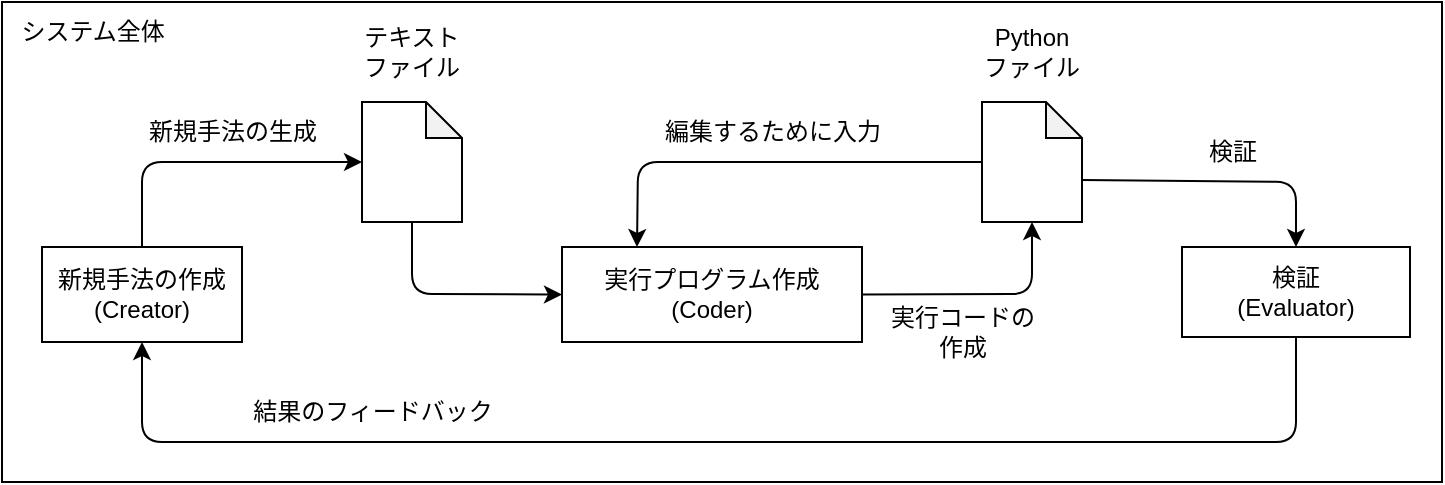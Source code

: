 <mxfile>
    <diagram id="KdadyOGt2FJr9QkZJEZG" name="ページ1">
        <mxGraphModel dx="870" dy="823" grid="1" gridSize="10" guides="1" tooltips="1" connect="1" arrows="1" fold="1" page="1" pageScale="1" pageWidth="827" pageHeight="1169" math="0" shadow="0">
            <root>
                <mxCell id="0"/>
                <mxCell id="1" parent="0"/>
                <mxCell id="2" value="" style="rounded=0;whiteSpace=wrap;html=1;align=left;" parent="1" vertex="1">
                    <mxGeometry x="80" y="230" width="720" height="240" as="geometry"/>
                </mxCell>
                <mxCell id="3" value="検証&lt;br&gt;(Evaluator)" style="rounded=0;whiteSpace=wrap;html=1;" parent="1" vertex="1">
                    <mxGeometry x="670" y="352.5" width="114" height="45" as="geometry"/>
                </mxCell>
                <mxCell id="4" value="新規手法の作成&lt;br&gt;(Creator)" style="rounded=0;whiteSpace=wrap;html=1;" parent="1" vertex="1">
                    <mxGeometry x="100" y="352.5" width="100" height="47.5" as="geometry"/>
                </mxCell>
                <mxCell id="10" value="" style="endArrow=classic;html=1;entryX=0.5;entryY=1;entryDx=0;entryDy=0;exitX=0.5;exitY=1;exitDx=0;exitDy=0;" parent="1" target="4" edge="1" source="3">
                    <mxGeometry width="50" height="50" relative="1" as="geometry">
                        <mxPoint x="400" y="470" as="sourcePoint"/>
                        <mxPoint x="270" y="450" as="targetPoint"/>
                        <Array as="points">
                            <mxPoint x="727" y="450"/>
                            <mxPoint x="150" y="450"/>
                        </Array>
                    </mxGeometry>
                </mxCell>
                <mxCell id="11" value="実行プログラム作成&lt;br&gt;(Coder)" style="rounded=0;whiteSpace=wrap;html=1;" parent="1" vertex="1">
                    <mxGeometry x="360" y="352.5" width="150" height="47.5" as="geometry"/>
                </mxCell>
                <mxCell id="19" value="" style="shape=note;whiteSpace=wrap;html=1;backgroundOutline=1;darkOpacity=0.05;size=18;" vertex="1" parent="1">
                    <mxGeometry x="570" y="280" width="50" height="60" as="geometry"/>
                </mxCell>
                <mxCell id="20" value="" style="shape=note;whiteSpace=wrap;html=1;backgroundOutline=1;darkOpacity=0.05;size=18;" vertex="1" parent="1">
                    <mxGeometry x="260" y="280" width="50" height="60" as="geometry"/>
                </mxCell>
                <mxCell id="21" value="" style="endArrow=classic;html=1;exitX=0.5;exitY=0;exitDx=0;exitDy=0;entryX=0;entryY=0.5;entryDx=0;entryDy=0;entryPerimeter=0;" edge="1" parent="1" source="4" target="20">
                    <mxGeometry width="50" height="50" relative="1" as="geometry">
                        <mxPoint x="170" y="340" as="sourcePoint"/>
                        <mxPoint x="220" y="290" as="targetPoint"/>
                        <Array as="points">
                            <mxPoint x="150" y="310"/>
                        </Array>
                    </mxGeometry>
                </mxCell>
                <mxCell id="22" value="" style="endArrow=classic;html=1;exitX=0.5;exitY=1;exitDx=0;exitDy=0;exitPerimeter=0;entryX=0;entryY=0.5;entryDx=0;entryDy=0;" edge="1" parent="1" source="20" target="11">
                    <mxGeometry width="50" height="50" relative="1" as="geometry">
                        <mxPoint x="400" y="450" as="sourcePoint"/>
                        <mxPoint x="450" y="400" as="targetPoint"/>
                        <Array as="points">
                            <mxPoint x="285" y="376"/>
                        </Array>
                    </mxGeometry>
                </mxCell>
                <mxCell id="23" value="" style="endArrow=classic;html=1;exitX=0;exitY=0;exitDx=50;exitDy=39;entryX=0.5;entryY=0;entryDx=0;entryDy=0;exitPerimeter=0;" edge="1" parent="1" source="19" target="3">
                    <mxGeometry width="50" height="50" relative="1" as="geometry">
                        <mxPoint x="650" y="331.25" as="sourcePoint"/>
                        <mxPoint x="760" y="288.75" as="targetPoint"/>
                        <Array as="points">
                            <mxPoint x="727" y="320"/>
                        </Array>
                    </mxGeometry>
                </mxCell>
                <mxCell id="24" value="" style="endArrow=classic;html=1;exitX=0;exitY=0.5;exitDx=0;exitDy=0;exitPerimeter=0;entryX=0.25;entryY=0;entryDx=0;entryDy=0;" edge="1" parent="1" source="19" target="11">
                    <mxGeometry width="50" height="50" relative="1" as="geometry">
                        <mxPoint x="400" y="450" as="sourcePoint"/>
                        <mxPoint x="450" y="400" as="targetPoint"/>
                        <Array as="points">
                            <mxPoint x="398" y="310"/>
                        </Array>
                    </mxGeometry>
                </mxCell>
                <mxCell id="25" value="" style="endArrow=classic;html=1;exitX=1;exitY=0.5;exitDx=0;exitDy=0;entryX=0.5;entryY=1;entryDx=0;entryDy=0;entryPerimeter=0;" edge="1" parent="1" source="11" target="19">
                    <mxGeometry width="50" height="50" relative="1" as="geometry">
                        <mxPoint x="400" y="450" as="sourcePoint"/>
                        <mxPoint x="450" y="400" as="targetPoint"/>
                        <Array as="points">
                            <mxPoint x="595" y="376"/>
                        </Array>
                    </mxGeometry>
                </mxCell>
                <mxCell id="26" value="結果のフィードバック" style="text;html=1;align=center;verticalAlign=middle;resizable=0;points=[];autosize=1;strokeColor=none;fillColor=none;" vertex="1" parent="1">
                    <mxGeometry x="195" y="420" width="140" height="30" as="geometry"/>
                </mxCell>
                <mxCell id="27" value="新規手法の生成" style="text;html=1;align=center;verticalAlign=middle;resizable=0;points=[];autosize=1;strokeColor=none;fillColor=none;" vertex="1" parent="1">
                    <mxGeometry x="140" y="280" width="110" height="30" as="geometry"/>
                </mxCell>
                <mxCell id="28" value="システム全体" style="text;html=1;align=center;verticalAlign=middle;resizable=0;points=[];autosize=1;strokeColor=none;fillColor=none;" vertex="1" parent="1">
                    <mxGeometry x="80" y="230" width="90" height="30" as="geometry"/>
                </mxCell>
                <mxCell id="29" value="実行コードの&lt;br&gt;作成" style="text;html=1;align=center;verticalAlign=middle;resizable=0;points=[];autosize=1;strokeColor=none;fillColor=none;" vertex="1" parent="1">
                    <mxGeometry x="510" y="375" width="100" height="40" as="geometry"/>
                </mxCell>
                <mxCell id="30" value="編集するために入力" style="text;html=1;align=center;verticalAlign=middle;resizable=0;points=[];autosize=1;strokeColor=none;fillColor=none;" vertex="1" parent="1">
                    <mxGeometry x="400" y="280" width="130" height="30" as="geometry"/>
                </mxCell>
                <mxCell id="31" value="Python&lt;br&gt;ファイル" style="text;html=1;strokeColor=none;fillColor=none;align=center;verticalAlign=middle;whiteSpace=wrap;rounded=0;" vertex="1" parent="1">
                    <mxGeometry x="565" y="240" width="60" height="30" as="geometry"/>
                </mxCell>
                <mxCell id="32" value="テキストファイル" style="text;html=1;strokeColor=none;fillColor=none;align=center;verticalAlign=middle;whiteSpace=wrap;rounded=0;" vertex="1" parent="1">
                    <mxGeometry x="255" y="240" width="60" height="30" as="geometry"/>
                </mxCell>
                <mxCell id="33" value="検証" style="text;html=1;align=center;verticalAlign=middle;resizable=0;points=[];autosize=1;strokeColor=none;fillColor=none;" vertex="1" parent="1">
                    <mxGeometry x="670" y="290" width="50" height="30" as="geometry"/>
                </mxCell>
            </root>
        </mxGraphModel>
    </diagram>
</mxfile>
